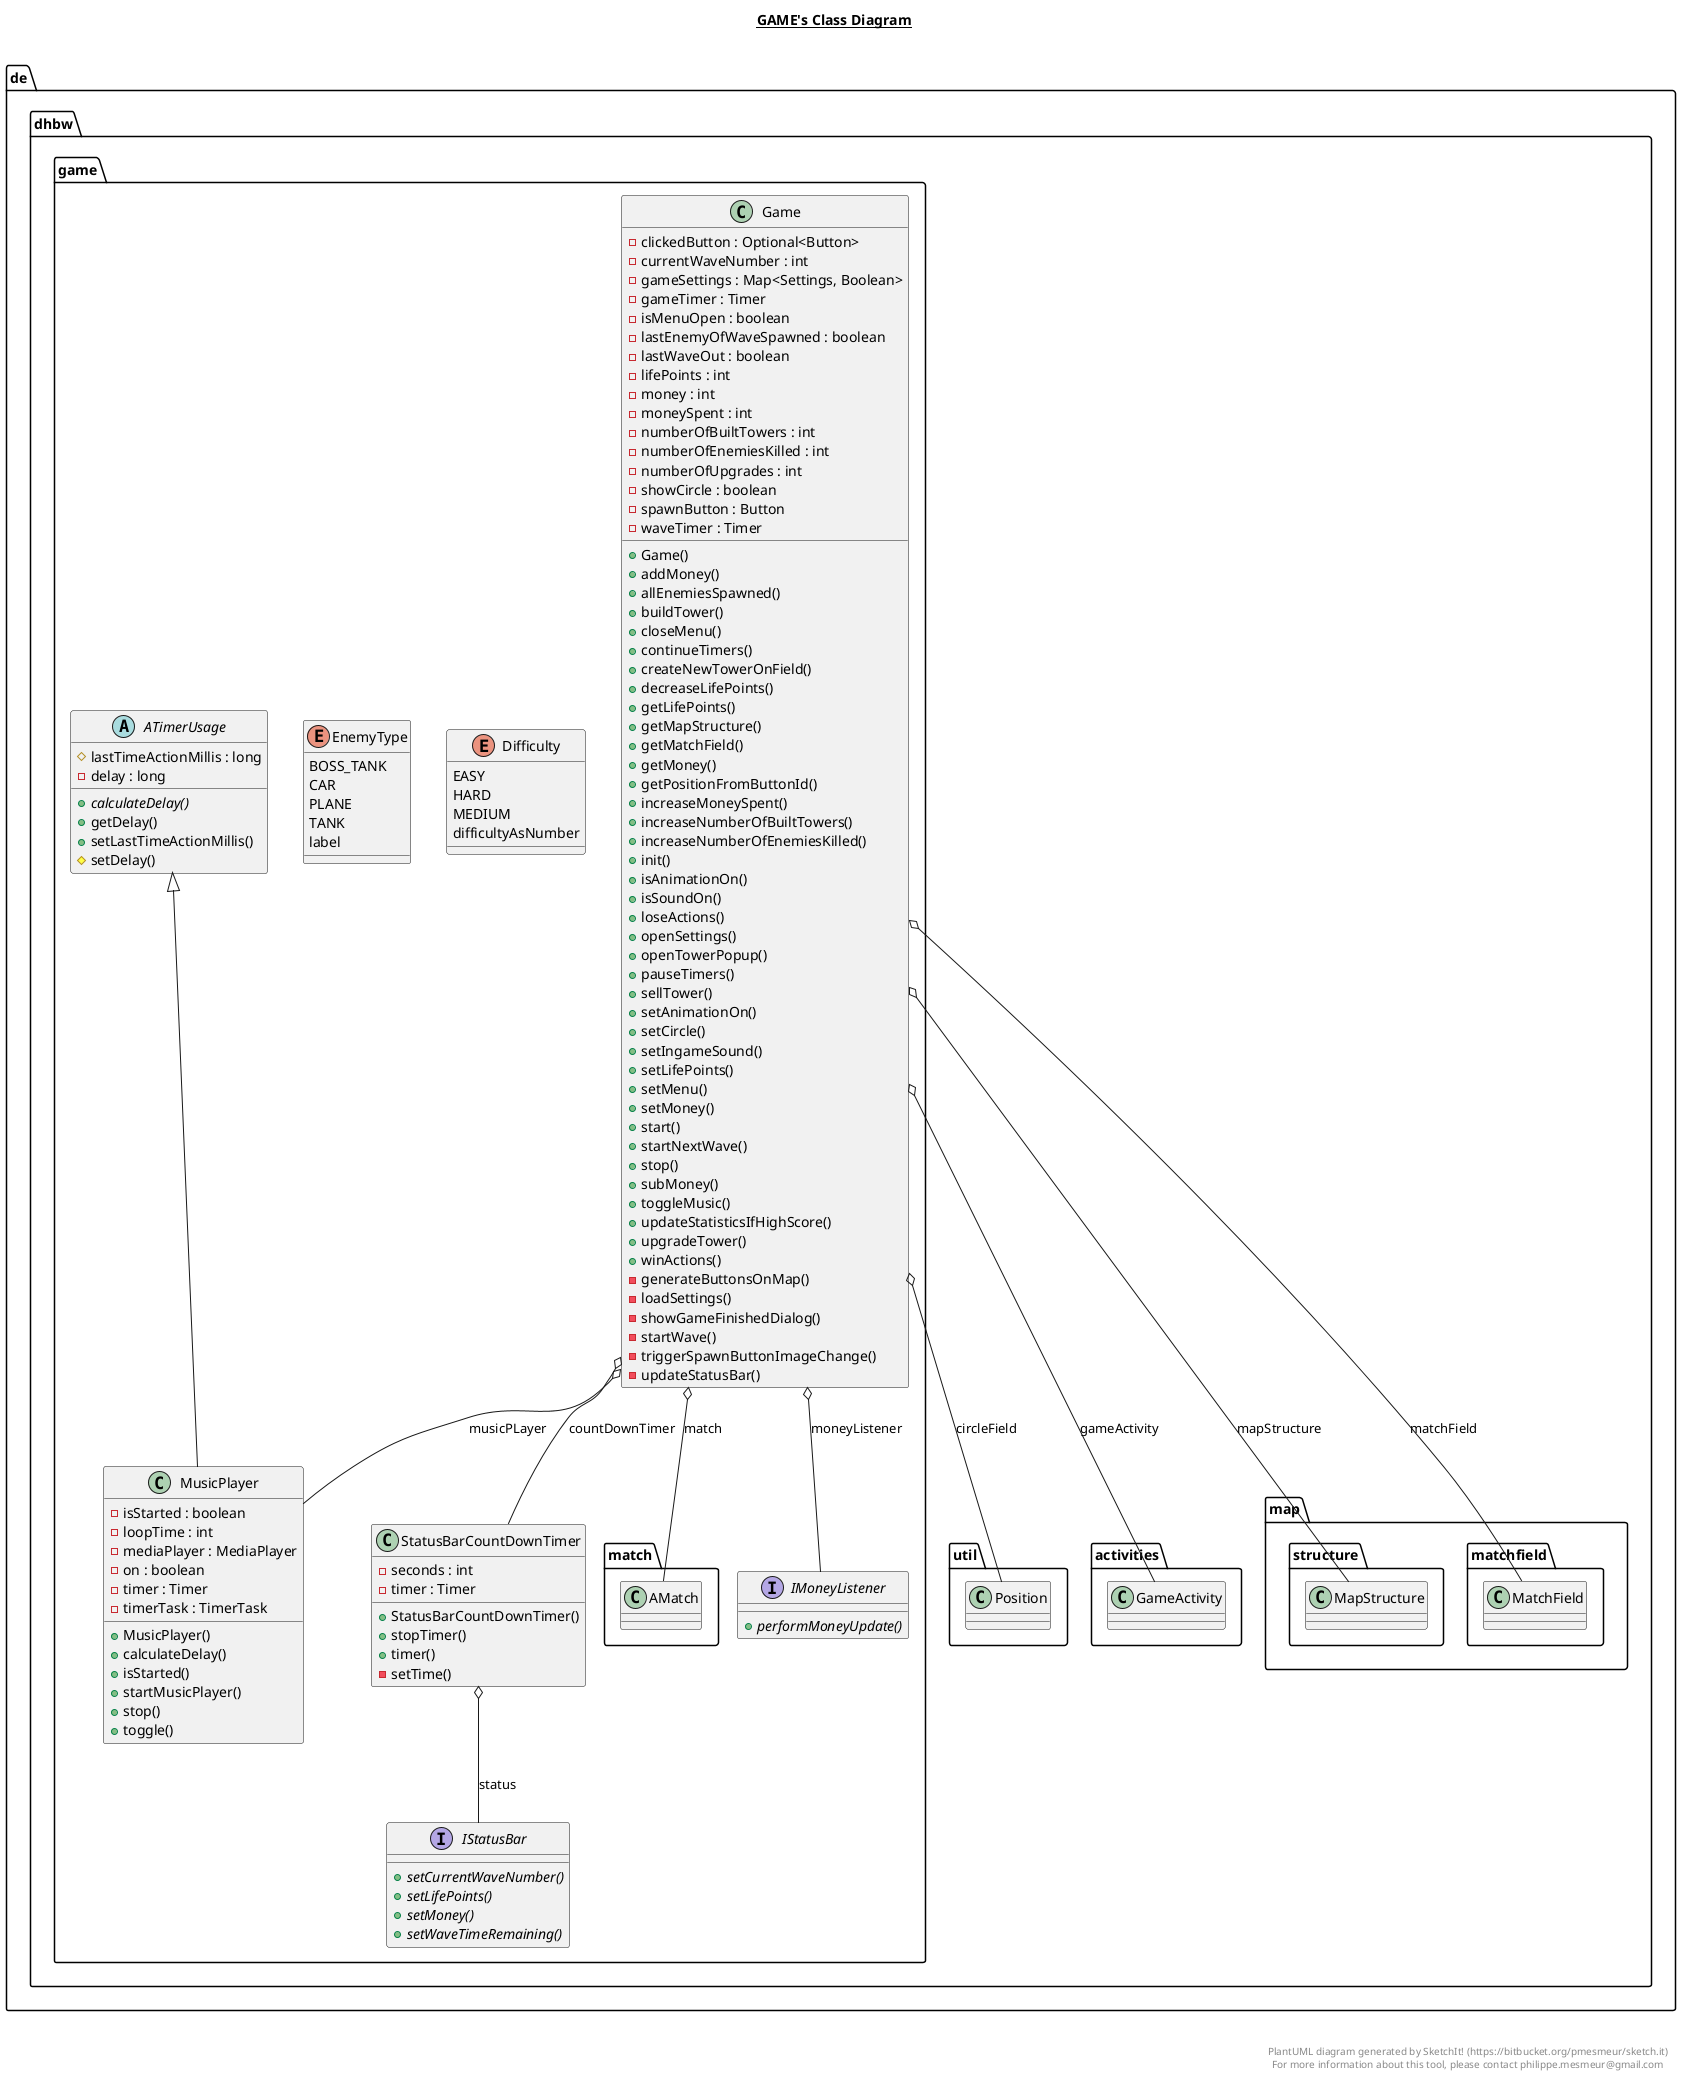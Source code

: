 @startuml

title __GAME's Class Diagram__\n

  namespace de.dhbw {
    namespace game {
      abstract class de.dhbw.game.ATimerUsage {
          # lastTimeActionMillis : long
          - delay : long
          {abstract} + calculateDelay()
          + getDelay()
          + setLastTimeActionMillis()
          # setDelay()
      }
    }
  }
  

  namespace de.dhbw {
    namespace game {
      enum Difficulty {
        EASY
        HARD
        MEDIUM
        difficultyAsNumber
      }
    }
  }
  

  namespace de.dhbw {
    namespace game {
      enum EnemyType {
        BOSS_TANK
        CAR
        PLANE
        TANK
        label
      }
    }
  }
  

  namespace de.dhbw {
    namespace game {
      class de.dhbw.game.Game {
          - clickedButton : Optional<Button>
          - currentWaveNumber : int
          - gameSettings : Map<Settings, Boolean>
          - gameTimer : Timer
          - isMenuOpen : boolean
          - lastEnemyOfWaveSpawned : boolean
          - lastWaveOut : boolean
          - lifePoints : int
          - money : int
          - moneySpent : int
          - numberOfBuiltTowers : int
          - numberOfEnemiesKilled : int
          - numberOfUpgrades : int
          - showCircle : boolean
          - spawnButton : Button
          - waveTimer : Timer
          + Game()
          + addMoney()
          + allEnemiesSpawned()
          + buildTower()
          + closeMenu()
          + continueTimers()
          + createNewTowerOnField()
          + decreaseLifePoints()
          + getLifePoints()
          + getMapStructure()
          + getMatchField()
          + getMoney()
          + getPositionFromButtonId()
          + increaseMoneySpent()
          + increaseNumberOfBuiltTowers()
          + increaseNumberOfEnemiesKilled()
          + init()
          + isAnimationOn()
          + isSoundOn()
          + loseActions()
          + openSettings()
          + openTowerPopup()
          + pauseTimers()
          + sellTower()
          + setAnimationOn()
          + setCircle()
          + setIngameSound()
          + setLifePoints()
          + setMenu()
          + setMoney()
          + start()
          + startNextWave()
          + stop()
          + subMoney()
          + toggleMusic()
          + updateStatisticsIfHighScore()
          + upgradeTower()
          + winActions()
          - generateButtonsOnMap()
          - loadSettings()
          - showGameFinishedDialog()
          - startWave()
          - triggerSpawnButtonImageChange()
          - updateStatusBar()
      }
    }
  }
  

  namespace de.dhbw {
    namespace game {
      interface de.dhbw.game.IMoneyListener {
          {abstract} + performMoneyUpdate()
      }
    }
  }
  

  namespace de.dhbw {
    namespace game {
      interface de.dhbw.game.IStatusBar {
          {abstract} + setCurrentWaveNumber()
          {abstract} + setLifePoints()
          {abstract} + setMoney()
          {abstract} + setWaveTimeRemaining()
      }
    }
  }
  

  namespace de.dhbw {
    namespace game {
      class de.dhbw.game.MusicPlayer {
          - isStarted : boolean
          - loopTime : int
          - mediaPlayer : MediaPlayer
          - on : boolean
          - timer : Timer
          - timerTask : TimerTask
          + MusicPlayer()
          + calculateDelay()
          + isStarted()
          + startMusicPlayer()
          + stop()
          + toggle()
      }
    }
  }
  

  namespace de.dhbw {
    namespace game {
      class de.dhbw.game.StatusBarCountDownTimer {
          - seconds : int
          - timer : Timer
          + StatusBarCountDownTimer()
          + stopTimer()
          + timer()
          - setTime()
      }
    }
  }
  

  de.dhbw.game.Game o-- de.dhbw.util.Position : circleField
  de.dhbw.game.Game o-- de.dhbw.game.StatusBarCountDownTimer : countDownTimer
  de.dhbw.game.Game o-- de.dhbw.activities.GameActivity : gameActivity
  de.dhbw.game.Game o-- de.dhbw.map.structure.MapStructure : mapStructure
  de.dhbw.game.Game o-- de.dhbw.game.match.AMatch : match
  de.dhbw.game.Game o-- de.dhbw.map.matchfield.MatchField : matchField
  de.dhbw.game.Game o-- de.dhbw.game.IMoneyListener : moneyListener
  de.dhbw.game.Game o-- de.dhbw.game.MusicPlayer : musicPLayer
  de.dhbw.game.MusicPlayer -up-|> de.dhbw.game.ATimerUsage
  de.dhbw.game.StatusBarCountDownTimer o-- de.dhbw.game.IStatusBar : status


right footer


PlantUML diagram generated by SketchIt! (https://bitbucket.org/pmesmeur/sketch.it)
For more information about this tool, please contact philippe.mesmeur@gmail.com
endfooter

@enduml
